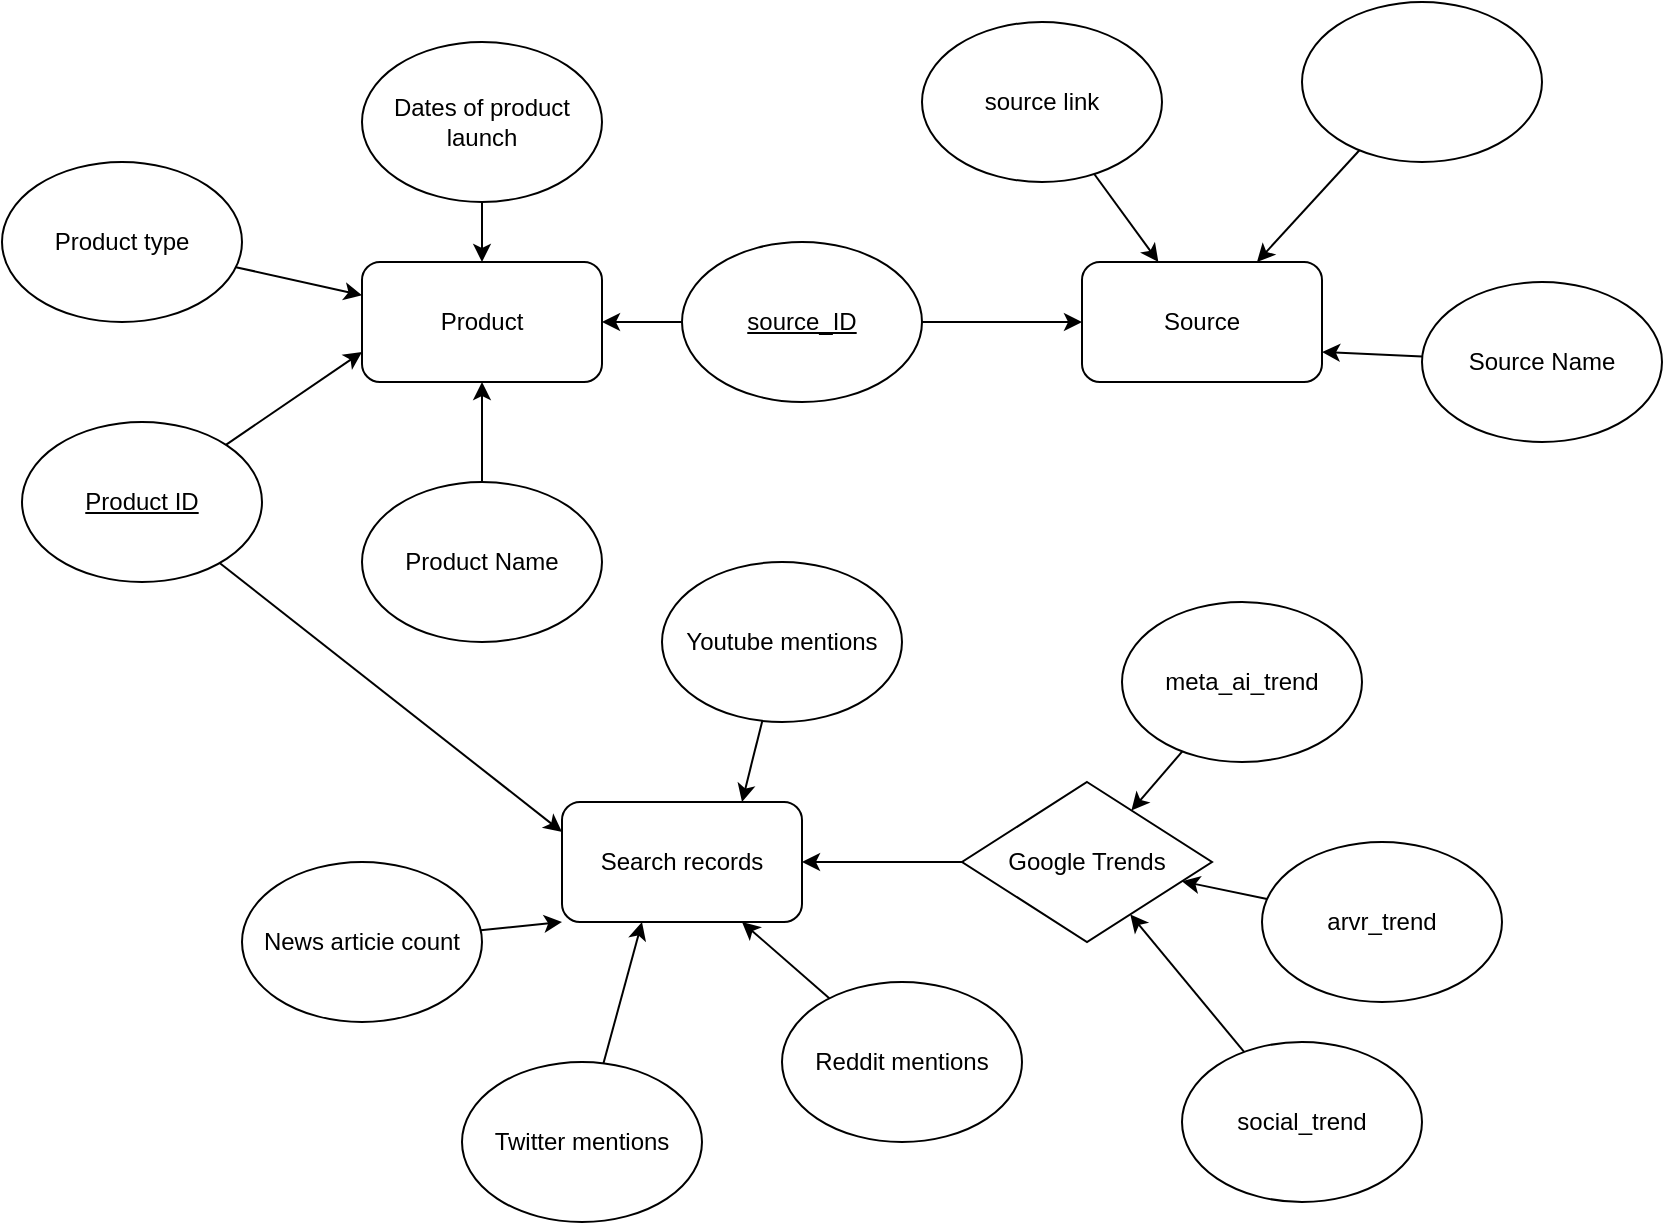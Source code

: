 <mxfile>
    <diagram id="1XH8B1bC0iPeWk6FiCQz" name="Page-1">
        <mxGraphModel dx="1849" dy="679" grid="1" gridSize="10" guides="1" tooltips="1" connect="1" arrows="1" fold="1" page="1" pageScale="1" pageWidth="850" pageHeight="1100" math="0" shadow="0">
            <root>
                <mxCell id="0"/>
                <mxCell id="1" parent="0"/>
                <mxCell id="3" value="Product" style="rounded=1;whiteSpace=wrap;html=1;" vertex="1" parent="1">
                    <mxGeometry x="110" y="220" width="120" height="60" as="geometry"/>
                </mxCell>
                <mxCell id="13" value="" style="edgeStyle=none;html=1;" edge="1" parent="1" source="7" target="3">
                    <mxGeometry relative="1" as="geometry"/>
                </mxCell>
                <mxCell id="7" value="&lt;span style=&quot;color: rgb(0, 0, 0);&quot;&gt;Product type&lt;/span&gt;" style="ellipse;whiteSpace=wrap;html=1;" vertex="1" parent="1">
                    <mxGeometry x="-70" y="170" width="120" height="80" as="geometry"/>
                </mxCell>
                <mxCell id="12" value="" style="edgeStyle=none;html=1;" edge="1" parent="1" source="8" target="3">
                    <mxGeometry relative="1" as="geometry"/>
                </mxCell>
                <mxCell id="8" value="&lt;span style=&quot;color: rgb(0, 0, 0);&quot;&gt;Dates of product launch&lt;/span&gt;" style="ellipse;whiteSpace=wrap;html=1;" vertex="1" parent="1">
                    <mxGeometry x="110" y="110" width="120" height="80" as="geometry"/>
                </mxCell>
                <mxCell id="15" value="" style="edgeStyle=none;html=1;" edge="1" parent="1" source="9" target="3">
                    <mxGeometry relative="1" as="geometry"/>
                </mxCell>
                <mxCell id="17" value="" style="edgeStyle=none;html=1;" edge="1" parent="1" source="9" target="16">
                    <mxGeometry relative="1" as="geometry"/>
                </mxCell>
                <mxCell id="9" value="&lt;span style=&quot;color: rgb(0, 0, 0);&quot;&gt;&lt;u&gt;source_ID&lt;/u&gt;&lt;/span&gt;" style="ellipse;whiteSpace=wrap;html=1;" vertex="1" parent="1">
                    <mxGeometry x="270" y="210" width="120" height="80" as="geometry"/>
                </mxCell>
                <mxCell id="14" value="" style="edgeStyle=none;html=1;" edge="1" parent="1" source="10" target="3">
                    <mxGeometry relative="1" as="geometry"/>
                </mxCell>
                <mxCell id="10" value="&lt;span style=&quot;color: rgb(0, 0, 0);&quot;&gt;Product Name&lt;/span&gt;" style="ellipse;whiteSpace=wrap;html=1;" vertex="1" parent="1">
                    <mxGeometry x="110" y="330" width="120" height="80" as="geometry"/>
                </mxCell>
                <mxCell id="16" value="Source" style="rounded=1;whiteSpace=wrap;html=1;" vertex="1" parent="1">
                    <mxGeometry x="470" y="220" width="120" height="60" as="geometry"/>
                </mxCell>
                <mxCell id="19" style="edgeStyle=none;html=1;entryX=0;entryY=0.75;entryDx=0;entryDy=0;" edge="1" parent="1" source="18" target="3">
                    <mxGeometry relative="1" as="geometry"/>
                </mxCell>
                <mxCell id="31" style="edgeStyle=none;html=1;entryX=0;entryY=0.25;entryDx=0;entryDy=0;" edge="1" parent="1" source="18" target="28">
                    <mxGeometry relative="1" as="geometry"/>
                </mxCell>
                <mxCell id="18" value="&lt;u&gt;Product ID&lt;/u&gt;" style="ellipse;whiteSpace=wrap;html=1;" vertex="1" parent="1">
                    <mxGeometry x="-60" y="300" width="120" height="80" as="geometry"/>
                </mxCell>
                <mxCell id="20" value="Source Name" style="ellipse;whiteSpace=wrap;html=1;" vertex="1" parent="1">
                    <mxGeometry x="640" y="230" width="120" height="80" as="geometry"/>
                </mxCell>
                <mxCell id="26" style="edgeStyle=none;html=1;" edge="1" parent="1" source="22" target="16">
                    <mxGeometry relative="1" as="geometry"/>
                </mxCell>
                <mxCell id="22" value="" style="ellipse;whiteSpace=wrap;html=1;" vertex="1" parent="1">
                    <mxGeometry x="580" y="90" width="120" height="80" as="geometry"/>
                </mxCell>
                <mxCell id="27" style="edgeStyle=none;html=1;" edge="1" parent="1" source="23" target="16">
                    <mxGeometry relative="1" as="geometry"/>
                </mxCell>
                <mxCell id="23" value="source link" style="ellipse;whiteSpace=wrap;html=1;" vertex="1" parent="1">
                    <mxGeometry x="390" y="100" width="120" height="80" as="geometry"/>
                </mxCell>
                <mxCell id="24" style="edgeStyle=none;html=1;entryX=1;entryY=0.75;entryDx=0;entryDy=0;" edge="1" parent="1" source="20" target="16">
                    <mxGeometry relative="1" as="geometry"/>
                </mxCell>
                <mxCell id="28" value="Search records" style="rounded=1;whiteSpace=wrap;html=1;" vertex="1" parent="1">
                    <mxGeometry x="210" y="490" width="120" height="60" as="geometry"/>
                </mxCell>
                <mxCell id="35" style="edgeStyle=none;html=1;entryX=0.75;entryY=1;entryDx=0;entryDy=0;" edge="1" parent="1" source="29" target="28">
                    <mxGeometry relative="1" as="geometry">
                        <mxPoint x="330" y="550" as="targetPoint"/>
                    </mxGeometry>
                </mxCell>
                <mxCell id="29" value="Reddit mentions" style="ellipse;whiteSpace=wrap;html=1;" vertex="1" parent="1">
                    <mxGeometry x="320" y="580" width="120" height="80" as="geometry"/>
                </mxCell>
                <mxCell id="34" style="edgeStyle=none;html=1;entryX=0;entryY=1;entryDx=0;entryDy=0;" edge="1" parent="1" source="30" target="28">
                    <mxGeometry relative="1" as="geometry"/>
                </mxCell>
                <mxCell id="30" value="News articie count" style="ellipse;whiteSpace=wrap;html=1;" vertex="1" parent="1">
                    <mxGeometry x="50" y="520" width="120" height="80" as="geometry"/>
                </mxCell>
                <mxCell id="36" value="" style="edgeStyle=none;html=1;" edge="1" parent="1" source="33" target="28">
                    <mxGeometry relative="1" as="geometry"/>
                </mxCell>
                <mxCell id="33" value="Google Trends" style="rhombus;whiteSpace=wrap;html=1;" vertex="1" parent="1">
                    <mxGeometry x="410" y="480" width="125" height="80" as="geometry"/>
                </mxCell>
                <mxCell id="42" style="edgeStyle=none;html=1;" edge="1" parent="1" source="37" target="33">
                    <mxGeometry relative="1" as="geometry"/>
                </mxCell>
                <mxCell id="37" value="arvr_trend" style="ellipse;whiteSpace=wrap;html=1;" vertex="1" parent="1">
                    <mxGeometry x="560" y="510" width="120" height="80" as="geometry"/>
                </mxCell>
                <mxCell id="43" style="edgeStyle=none;html=1;" edge="1" parent="1" source="38" target="33">
                    <mxGeometry relative="1" as="geometry"/>
                </mxCell>
                <mxCell id="38" value="meta_ai_trend" style="ellipse;whiteSpace=wrap;html=1;" vertex="1" parent="1">
                    <mxGeometry x="490" y="390" width="120" height="80" as="geometry"/>
                </mxCell>
                <mxCell id="41" style="edgeStyle=none;html=1;" edge="1" parent="1" source="39" target="33">
                    <mxGeometry relative="1" as="geometry"/>
                </mxCell>
                <mxCell id="39" value="social_trend" style="ellipse;whiteSpace=wrap;html=1;" vertex="1" parent="1">
                    <mxGeometry x="520" y="610" width="120" height="80" as="geometry"/>
                </mxCell>
                <mxCell id="46" style="edgeStyle=none;html=1;" edge="1" parent="1" source="44">
                    <mxGeometry relative="1" as="geometry">
                        <mxPoint x="250" y="550.0" as="targetPoint"/>
                    </mxGeometry>
                </mxCell>
                <mxCell id="44" value="Twitter mentions" style="ellipse;whiteSpace=wrap;html=1;" vertex="1" parent="1">
                    <mxGeometry x="160" y="620.0" width="120" height="80" as="geometry"/>
                </mxCell>
                <mxCell id="47" style="edgeStyle=none;html=1;entryX=0.75;entryY=0;entryDx=0;entryDy=0;" edge="1" parent="1" source="45" target="28">
                    <mxGeometry relative="1" as="geometry"/>
                </mxCell>
                <mxCell id="45" value="Youtube mentions" style="ellipse;whiteSpace=wrap;html=1;" vertex="1" parent="1">
                    <mxGeometry x="260" y="370" width="120" height="80" as="geometry"/>
                </mxCell>
            </root>
        </mxGraphModel>
    </diagram>
</mxfile>
